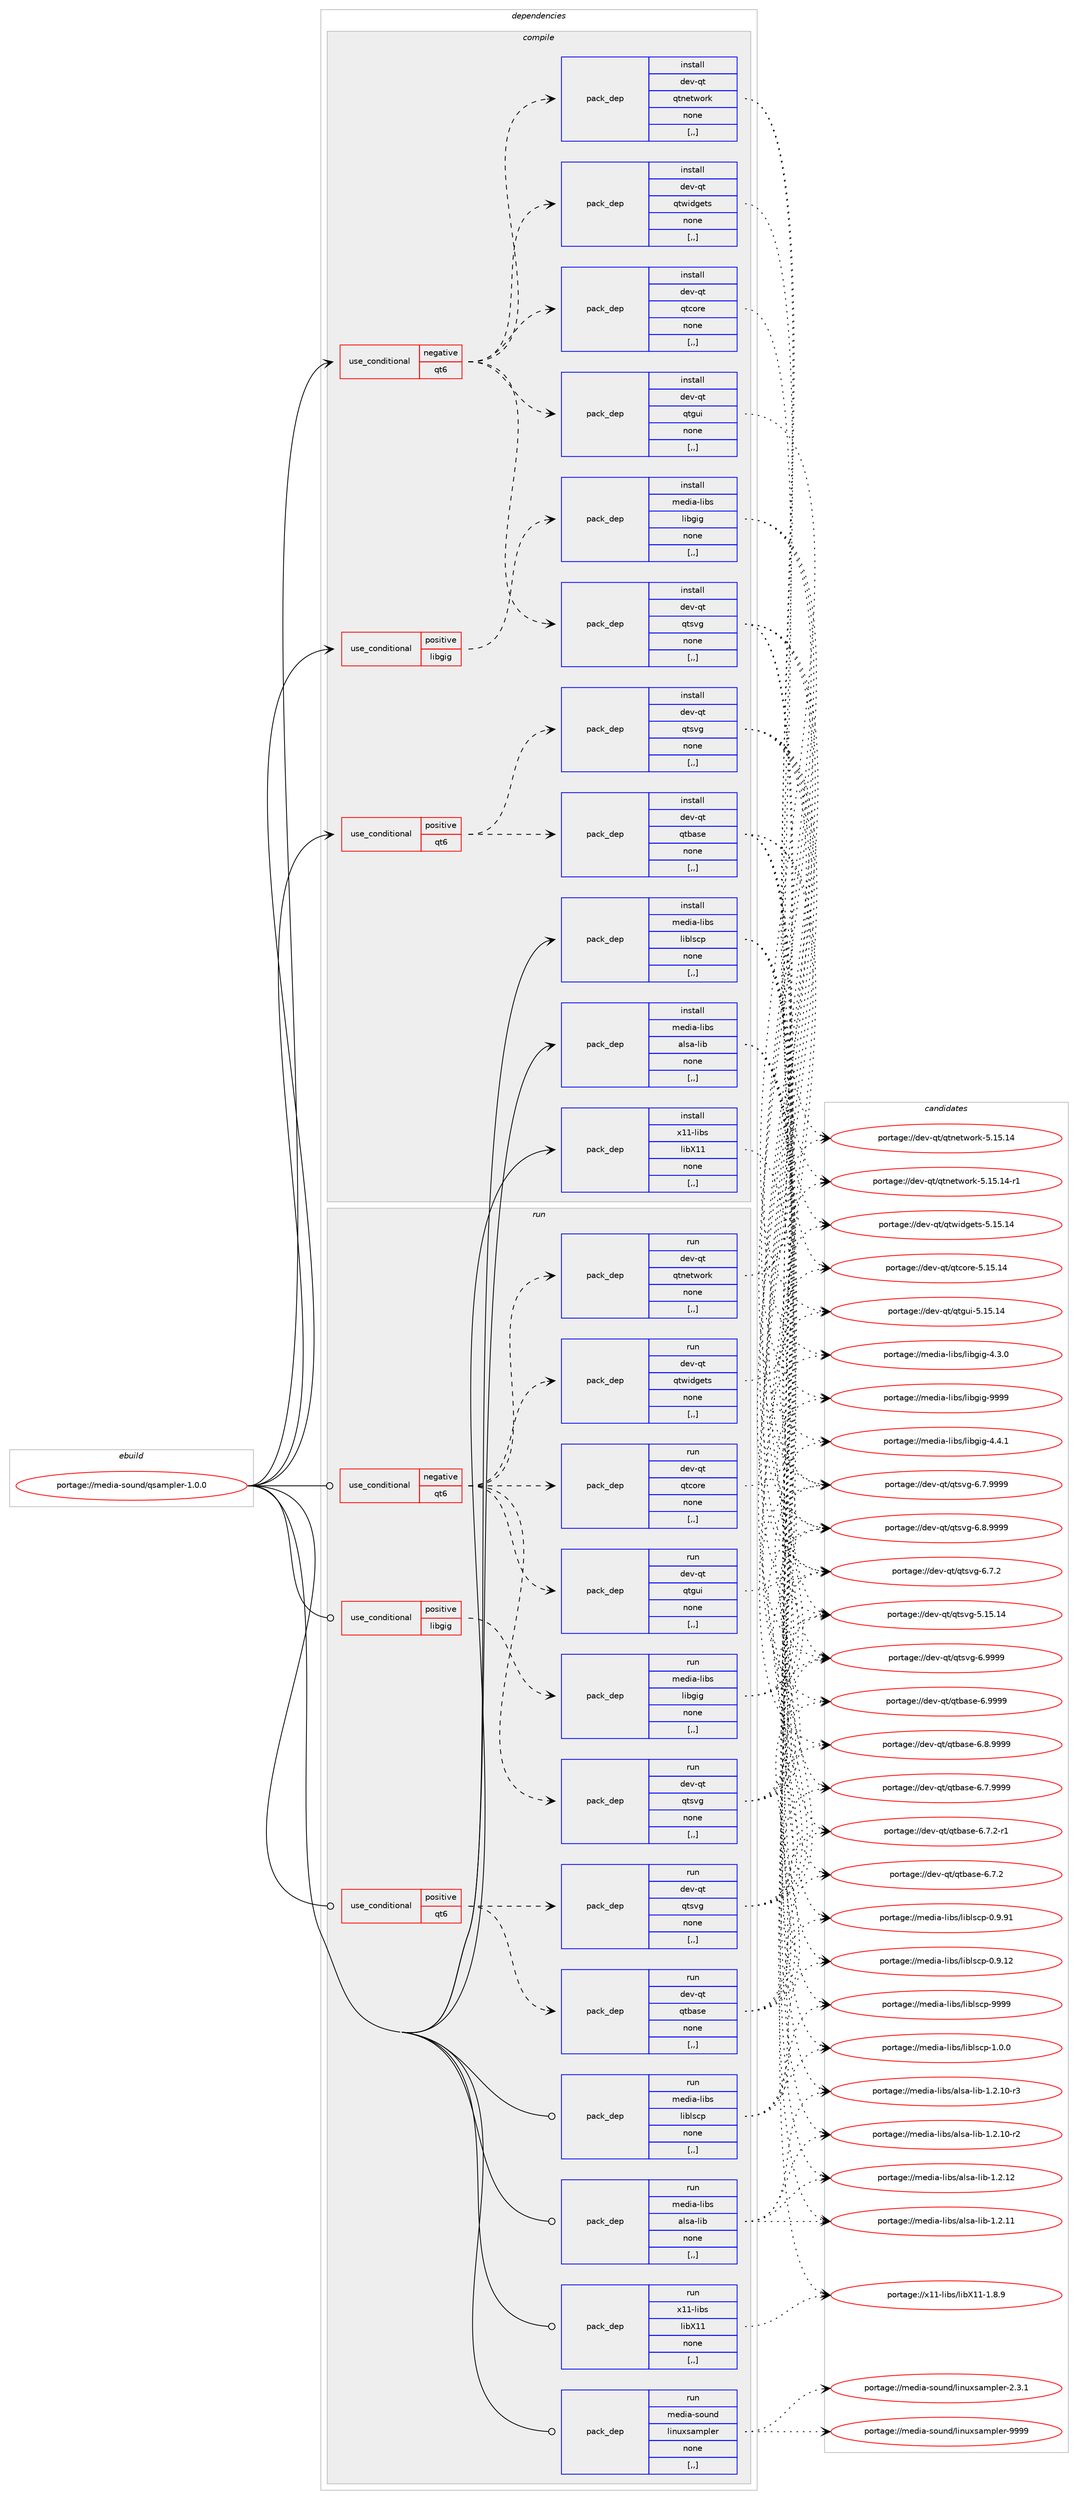 digraph prolog {

# *************
# Graph options
# *************

newrank=true;
concentrate=true;
compound=true;
graph [rankdir=LR,fontname=Helvetica,fontsize=10,ranksep=1.5];#, ranksep=2.5, nodesep=0.2];
edge  [arrowhead=vee];
node  [fontname=Helvetica,fontsize=10];

# **********
# The ebuild
# **********

subgraph cluster_leftcol {
color=gray;
label=<<i>ebuild</i>>;
id [label="portage://media-sound/qsampler-1.0.0", color=red, width=4, href="../media-sound/qsampler-1.0.0.svg"];
}

# ****************
# The dependencies
# ****************

subgraph cluster_midcol {
color=gray;
label=<<i>dependencies</i>>;
subgraph cluster_compile {
fillcolor="#eeeeee";
style=filled;
label=<<i>compile</i>>;
subgraph cond80856 {
dependency318911 [label=<<TABLE BORDER="0" CELLBORDER="1" CELLSPACING="0" CELLPADDING="4"><TR><TD ROWSPAN="3" CELLPADDING="10">use_conditional</TD></TR><TR><TD>negative</TD></TR><TR><TD>qt6</TD></TR></TABLE>>, shape=none, color=red];
subgraph pack235570 {
dependency318912 [label=<<TABLE BORDER="0" CELLBORDER="1" CELLSPACING="0" CELLPADDING="4" WIDTH="220"><TR><TD ROWSPAN="6" CELLPADDING="30">pack_dep</TD></TR><TR><TD WIDTH="110">install</TD></TR><TR><TD>dev-qt</TD></TR><TR><TD>qtcore</TD></TR><TR><TD>none</TD></TR><TR><TD>[,,]</TD></TR></TABLE>>, shape=none, color=blue];
}
dependency318911:e -> dependency318912:w [weight=20,style="dashed",arrowhead="vee"];
subgraph pack235571 {
dependency318913 [label=<<TABLE BORDER="0" CELLBORDER="1" CELLSPACING="0" CELLPADDING="4" WIDTH="220"><TR><TD ROWSPAN="6" CELLPADDING="30">pack_dep</TD></TR><TR><TD WIDTH="110">install</TD></TR><TR><TD>dev-qt</TD></TR><TR><TD>qtgui</TD></TR><TR><TD>none</TD></TR><TR><TD>[,,]</TD></TR></TABLE>>, shape=none, color=blue];
}
dependency318911:e -> dependency318913:w [weight=20,style="dashed",arrowhead="vee"];
subgraph pack235572 {
dependency318914 [label=<<TABLE BORDER="0" CELLBORDER="1" CELLSPACING="0" CELLPADDING="4" WIDTH="220"><TR><TD ROWSPAN="6" CELLPADDING="30">pack_dep</TD></TR><TR><TD WIDTH="110">install</TD></TR><TR><TD>dev-qt</TD></TR><TR><TD>qtnetwork</TD></TR><TR><TD>none</TD></TR><TR><TD>[,,]</TD></TR></TABLE>>, shape=none, color=blue];
}
dependency318911:e -> dependency318914:w [weight=20,style="dashed",arrowhead="vee"];
subgraph pack235573 {
dependency318915 [label=<<TABLE BORDER="0" CELLBORDER="1" CELLSPACING="0" CELLPADDING="4" WIDTH="220"><TR><TD ROWSPAN="6" CELLPADDING="30">pack_dep</TD></TR><TR><TD WIDTH="110">install</TD></TR><TR><TD>dev-qt</TD></TR><TR><TD>qtsvg</TD></TR><TR><TD>none</TD></TR><TR><TD>[,,]</TD></TR></TABLE>>, shape=none, color=blue];
}
dependency318911:e -> dependency318915:w [weight=20,style="dashed",arrowhead="vee"];
subgraph pack235574 {
dependency318916 [label=<<TABLE BORDER="0" CELLBORDER="1" CELLSPACING="0" CELLPADDING="4" WIDTH="220"><TR><TD ROWSPAN="6" CELLPADDING="30">pack_dep</TD></TR><TR><TD WIDTH="110">install</TD></TR><TR><TD>dev-qt</TD></TR><TR><TD>qtwidgets</TD></TR><TR><TD>none</TD></TR><TR><TD>[,,]</TD></TR></TABLE>>, shape=none, color=blue];
}
dependency318911:e -> dependency318916:w [weight=20,style="dashed",arrowhead="vee"];
}
id:e -> dependency318911:w [weight=20,style="solid",arrowhead="vee"];
subgraph cond80857 {
dependency318917 [label=<<TABLE BORDER="0" CELLBORDER="1" CELLSPACING="0" CELLPADDING="4"><TR><TD ROWSPAN="3" CELLPADDING="10">use_conditional</TD></TR><TR><TD>positive</TD></TR><TR><TD>libgig</TD></TR></TABLE>>, shape=none, color=red];
subgraph pack235575 {
dependency318918 [label=<<TABLE BORDER="0" CELLBORDER="1" CELLSPACING="0" CELLPADDING="4" WIDTH="220"><TR><TD ROWSPAN="6" CELLPADDING="30">pack_dep</TD></TR><TR><TD WIDTH="110">install</TD></TR><TR><TD>media-libs</TD></TR><TR><TD>libgig</TD></TR><TR><TD>none</TD></TR><TR><TD>[,,]</TD></TR></TABLE>>, shape=none, color=blue];
}
dependency318917:e -> dependency318918:w [weight=20,style="dashed",arrowhead="vee"];
}
id:e -> dependency318917:w [weight=20,style="solid",arrowhead="vee"];
subgraph cond80858 {
dependency318919 [label=<<TABLE BORDER="0" CELLBORDER="1" CELLSPACING="0" CELLPADDING="4"><TR><TD ROWSPAN="3" CELLPADDING="10">use_conditional</TD></TR><TR><TD>positive</TD></TR><TR><TD>qt6</TD></TR></TABLE>>, shape=none, color=red];
subgraph pack235576 {
dependency318920 [label=<<TABLE BORDER="0" CELLBORDER="1" CELLSPACING="0" CELLPADDING="4" WIDTH="220"><TR><TD ROWSPAN="6" CELLPADDING="30">pack_dep</TD></TR><TR><TD WIDTH="110">install</TD></TR><TR><TD>dev-qt</TD></TR><TR><TD>qtbase</TD></TR><TR><TD>none</TD></TR><TR><TD>[,,]</TD></TR></TABLE>>, shape=none, color=blue];
}
dependency318919:e -> dependency318920:w [weight=20,style="dashed",arrowhead="vee"];
subgraph pack235577 {
dependency318921 [label=<<TABLE BORDER="0" CELLBORDER="1" CELLSPACING="0" CELLPADDING="4" WIDTH="220"><TR><TD ROWSPAN="6" CELLPADDING="30">pack_dep</TD></TR><TR><TD WIDTH="110">install</TD></TR><TR><TD>dev-qt</TD></TR><TR><TD>qtsvg</TD></TR><TR><TD>none</TD></TR><TR><TD>[,,]</TD></TR></TABLE>>, shape=none, color=blue];
}
dependency318919:e -> dependency318921:w [weight=20,style="dashed",arrowhead="vee"];
}
id:e -> dependency318919:w [weight=20,style="solid",arrowhead="vee"];
subgraph pack235578 {
dependency318922 [label=<<TABLE BORDER="0" CELLBORDER="1" CELLSPACING="0" CELLPADDING="4" WIDTH="220"><TR><TD ROWSPAN="6" CELLPADDING="30">pack_dep</TD></TR><TR><TD WIDTH="110">install</TD></TR><TR><TD>media-libs</TD></TR><TR><TD>alsa-lib</TD></TR><TR><TD>none</TD></TR><TR><TD>[,,]</TD></TR></TABLE>>, shape=none, color=blue];
}
id:e -> dependency318922:w [weight=20,style="solid",arrowhead="vee"];
subgraph pack235579 {
dependency318923 [label=<<TABLE BORDER="0" CELLBORDER="1" CELLSPACING="0" CELLPADDING="4" WIDTH="220"><TR><TD ROWSPAN="6" CELLPADDING="30">pack_dep</TD></TR><TR><TD WIDTH="110">install</TD></TR><TR><TD>media-libs</TD></TR><TR><TD>liblscp</TD></TR><TR><TD>none</TD></TR><TR><TD>[,,]</TD></TR></TABLE>>, shape=none, color=blue];
}
id:e -> dependency318923:w [weight=20,style="solid",arrowhead="vee"];
subgraph pack235580 {
dependency318924 [label=<<TABLE BORDER="0" CELLBORDER="1" CELLSPACING="0" CELLPADDING="4" WIDTH="220"><TR><TD ROWSPAN="6" CELLPADDING="30">pack_dep</TD></TR><TR><TD WIDTH="110">install</TD></TR><TR><TD>x11-libs</TD></TR><TR><TD>libX11</TD></TR><TR><TD>none</TD></TR><TR><TD>[,,]</TD></TR></TABLE>>, shape=none, color=blue];
}
id:e -> dependency318924:w [weight=20,style="solid",arrowhead="vee"];
}
subgraph cluster_compileandrun {
fillcolor="#eeeeee";
style=filled;
label=<<i>compile and run</i>>;
}
subgraph cluster_run {
fillcolor="#eeeeee";
style=filled;
label=<<i>run</i>>;
subgraph cond80859 {
dependency318925 [label=<<TABLE BORDER="0" CELLBORDER="1" CELLSPACING="0" CELLPADDING="4"><TR><TD ROWSPAN="3" CELLPADDING="10">use_conditional</TD></TR><TR><TD>negative</TD></TR><TR><TD>qt6</TD></TR></TABLE>>, shape=none, color=red];
subgraph pack235581 {
dependency318926 [label=<<TABLE BORDER="0" CELLBORDER="1" CELLSPACING="0" CELLPADDING="4" WIDTH="220"><TR><TD ROWSPAN="6" CELLPADDING="30">pack_dep</TD></TR><TR><TD WIDTH="110">run</TD></TR><TR><TD>dev-qt</TD></TR><TR><TD>qtcore</TD></TR><TR><TD>none</TD></TR><TR><TD>[,,]</TD></TR></TABLE>>, shape=none, color=blue];
}
dependency318925:e -> dependency318926:w [weight=20,style="dashed",arrowhead="vee"];
subgraph pack235582 {
dependency318927 [label=<<TABLE BORDER="0" CELLBORDER="1" CELLSPACING="0" CELLPADDING="4" WIDTH="220"><TR><TD ROWSPAN="6" CELLPADDING="30">pack_dep</TD></TR><TR><TD WIDTH="110">run</TD></TR><TR><TD>dev-qt</TD></TR><TR><TD>qtgui</TD></TR><TR><TD>none</TD></TR><TR><TD>[,,]</TD></TR></TABLE>>, shape=none, color=blue];
}
dependency318925:e -> dependency318927:w [weight=20,style="dashed",arrowhead="vee"];
subgraph pack235583 {
dependency318928 [label=<<TABLE BORDER="0" CELLBORDER="1" CELLSPACING="0" CELLPADDING="4" WIDTH="220"><TR><TD ROWSPAN="6" CELLPADDING="30">pack_dep</TD></TR><TR><TD WIDTH="110">run</TD></TR><TR><TD>dev-qt</TD></TR><TR><TD>qtnetwork</TD></TR><TR><TD>none</TD></TR><TR><TD>[,,]</TD></TR></TABLE>>, shape=none, color=blue];
}
dependency318925:e -> dependency318928:w [weight=20,style="dashed",arrowhead="vee"];
subgraph pack235584 {
dependency318929 [label=<<TABLE BORDER="0" CELLBORDER="1" CELLSPACING="0" CELLPADDING="4" WIDTH="220"><TR><TD ROWSPAN="6" CELLPADDING="30">pack_dep</TD></TR><TR><TD WIDTH="110">run</TD></TR><TR><TD>dev-qt</TD></TR><TR><TD>qtsvg</TD></TR><TR><TD>none</TD></TR><TR><TD>[,,]</TD></TR></TABLE>>, shape=none, color=blue];
}
dependency318925:e -> dependency318929:w [weight=20,style="dashed",arrowhead="vee"];
subgraph pack235585 {
dependency318930 [label=<<TABLE BORDER="0" CELLBORDER="1" CELLSPACING="0" CELLPADDING="4" WIDTH="220"><TR><TD ROWSPAN="6" CELLPADDING="30">pack_dep</TD></TR><TR><TD WIDTH="110">run</TD></TR><TR><TD>dev-qt</TD></TR><TR><TD>qtwidgets</TD></TR><TR><TD>none</TD></TR><TR><TD>[,,]</TD></TR></TABLE>>, shape=none, color=blue];
}
dependency318925:e -> dependency318930:w [weight=20,style="dashed",arrowhead="vee"];
}
id:e -> dependency318925:w [weight=20,style="solid",arrowhead="odot"];
subgraph cond80860 {
dependency318931 [label=<<TABLE BORDER="0" CELLBORDER="1" CELLSPACING="0" CELLPADDING="4"><TR><TD ROWSPAN="3" CELLPADDING="10">use_conditional</TD></TR><TR><TD>positive</TD></TR><TR><TD>libgig</TD></TR></TABLE>>, shape=none, color=red];
subgraph pack235586 {
dependency318932 [label=<<TABLE BORDER="0" CELLBORDER="1" CELLSPACING="0" CELLPADDING="4" WIDTH="220"><TR><TD ROWSPAN="6" CELLPADDING="30">pack_dep</TD></TR><TR><TD WIDTH="110">run</TD></TR><TR><TD>media-libs</TD></TR><TR><TD>libgig</TD></TR><TR><TD>none</TD></TR><TR><TD>[,,]</TD></TR></TABLE>>, shape=none, color=blue];
}
dependency318931:e -> dependency318932:w [weight=20,style="dashed",arrowhead="vee"];
}
id:e -> dependency318931:w [weight=20,style="solid",arrowhead="odot"];
subgraph cond80861 {
dependency318933 [label=<<TABLE BORDER="0" CELLBORDER="1" CELLSPACING="0" CELLPADDING="4"><TR><TD ROWSPAN="3" CELLPADDING="10">use_conditional</TD></TR><TR><TD>positive</TD></TR><TR><TD>qt6</TD></TR></TABLE>>, shape=none, color=red];
subgraph pack235587 {
dependency318934 [label=<<TABLE BORDER="0" CELLBORDER="1" CELLSPACING="0" CELLPADDING="4" WIDTH="220"><TR><TD ROWSPAN="6" CELLPADDING="30">pack_dep</TD></TR><TR><TD WIDTH="110">run</TD></TR><TR><TD>dev-qt</TD></TR><TR><TD>qtbase</TD></TR><TR><TD>none</TD></TR><TR><TD>[,,]</TD></TR></TABLE>>, shape=none, color=blue];
}
dependency318933:e -> dependency318934:w [weight=20,style="dashed",arrowhead="vee"];
subgraph pack235588 {
dependency318935 [label=<<TABLE BORDER="0" CELLBORDER="1" CELLSPACING="0" CELLPADDING="4" WIDTH="220"><TR><TD ROWSPAN="6" CELLPADDING="30">pack_dep</TD></TR><TR><TD WIDTH="110">run</TD></TR><TR><TD>dev-qt</TD></TR><TR><TD>qtsvg</TD></TR><TR><TD>none</TD></TR><TR><TD>[,,]</TD></TR></TABLE>>, shape=none, color=blue];
}
dependency318933:e -> dependency318935:w [weight=20,style="dashed",arrowhead="vee"];
}
id:e -> dependency318933:w [weight=20,style="solid",arrowhead="odot"];
subgraph pack235589 {
dependency318936 [label=<<TABLE BORDER="0" CELLBORDER="1" CELLSPACING="0" CELLPADDING="4" WIDTH="220"><TR><TD ROWSPAN="6" CELLPADDING="30">pack_dep</TD></TR><TR><TD WIDTH="110">run</TD></TR><TR><TD>media-libs</TD></TR><TR><TD>alsa-lib</TD></TR><TR><TD>none</TD></TR><TR><TD>[,,]</TD></TR></TABLE>>, shape=none, color=blue];
}
id:e -> dependency318936:w [weight=20,style="solid",arrowhead="odot"];
subgraph pack235590 {
dependency318937 [label=<<TABLE BORDER="0" CELLBORDER="1" CELLSPACING="0" CELLPADDING="4" WIDTH="220"><TR><TD ROWSPAN="6" CELLPADDING="30">pack_dep</TD></TR><TR><TD WIDTH="110">run</TD></TR><TR><TD>media-libs</TD></TR><TR><TD>liblscp</TD></TR><TR><TD>none</TD></TR><TR><TD>[,,]</TD></TR></TABLE>>, shape=none, color=blue];
}
id:e -> dependency318937:w [weight=20,style="solid",arrowhead="odot"];
subgraph pack235591 {
dependency318938 [label=<<TABLE BORDER="0" CELLBORDER="1" CELLSPACING="0" CELLPADDING="4" WIDTH="220"><TR><TD ROWSPAN="6" CELLPADDING="30">pack_dep</TD></TR><TR><TD WIDTH="110">run</TD></TR><TR><TD>media-sound</TD></TR><TR><TD>linuxsampler</TD></TR><TR><TD>none</TD></TR><TR><TD>[,,]</TD></TR></TABLE>>, shape=none, color=blue];
}
id:e -> dependency318938:w [weight=20,style="solid",arrowhead="odot"];
subgraph pack235592 {
dependency318939 [label=<<TABLE BORDER="0" CELLBORDER="1" CELLSPACING="0" CELLPADDING="4" WIDTH="220"><TR><TD ROWSPAN="6" CELLPADDING="30">pack_dep</TD></TR><TR><TD WIDTH="110">run</TD></TR><TR><TD>x11-libs</TD></TR><TR><TD>libX11</TD></TR><TR><TD>none</TD></TR><TR><TD>[,,]</TD></TR></TABLE>>, shape=none, color=blue];
}
id:e -> dependency318939:w [weight=20,style="solid",arrowhead="odot"];
}
}

# **************
# The candidates
# **************

subgraph cluster_choices {
rank=same;
color=gray;
label=<<i>candidates</i>>;

subgraph choice235570 {
color=black;
nodesep=1;
choice1001011184511311647113116991111141014553464953464952 [label="portage://dev-qt/qtcore-5.15.14", color=red, width=4,href="../dev-qt/qtcore-5.15.14.svg"];
dependency318912:e -> choice1001011184511311647113116991111141014553464953464952:w [style=dotted,weight="100"];
}
subgraph choice235571 {
color=black;
nodesep=1;
choice10010111845113116471131161031171054553464953464952 [label="portage://dev-qt/qtgui-5.15.14", color=red, width=4,href="../dev-qt/qtgui-5.15.14.svg"];
dependency318913:e -> choice10010111845113116471131161031171054553464953464952:w [style=dotted,weight="100"];
}
subgraph choice235572 {
color=black;
nodesep=1;
choice100101118451131164711311611010111611911111410745534649534649524511449 [label="portage://dev-qt/qtnetwork-5.15.14-r1", color=red, width=4,href="../dev-qt/qtnetwork-5.15.14-r1.svg"];
choice10010111845113116471131161101011161191111141074553464953464952 [label="portage://dev-qt/qtnetwork-5.15.14", color=red, width=4,href="../dev-qt/qtnetwork-5.15.14.svg"];
dependency318914:e -> choice100101118451131164711311611010111611911111410745534649534649524511449:w [style=dotted,weight="100"];
dependency318914:e -> choice10010111845113116471131161101011161191111141074553464953464952:w [style=dotted,weight="100"];
}
subgraph choice235573 {
color=black;
nodesep=1;
choice100101118451131164711311611511810345544657575757 [label="portage://dev-qt/qtsvg-6.9999", color=red, width=4,href="../dev-qt/qtsvg-6.9999.svg"];
choice1001011184511311647113116115118103455446564657575757 [label="portage://dev-qt/qtsvg-6.8.9999", color=red, width=4,href="../dev-qt/qtsvg-6.8.9999.svg"];
choice1001011184511311647113116115118103455446554657575757 [label="portage://dev-qt/qtsvg-6.7.9999", color=red, width=4,href="../dev-qt/qtsvg-6.7.9999.svg"];
choice1001011184511311647113116115118103455446554650 [label="portage://dev-qt/qtsvg-6.7.2", color=red, width=4,href="../dev-qt/qtsvg-6.7.2.svg"];
choice10010111845113116471131161151181034553464953464952 [label="portage://dev-qt/qtsvg-5.15.14", color=red, width=4,href="../dev-qt/qtsvg-5.15.14.svg"];
dependency318915:e -> choice100101118451131164711311611511810345544657575757:w [style=dotted,weight="100"];
dependency318915:e -> choice1001011184511311647113116115118103455446564657575757:w [style=dotted,weight="100"];
dependency318915:e -> choice1001011184511311647113116115118103455446554657575757:w [style=dotted,weight="100"];
dependency318915:e -> choice1001011184511311647113116115118103455446554650:w [style=dotted,weight="100"];
dependency318915:e -> choice10010111845113116471131161151181034553464953464952:w [style=dotted,weight="100"];
}
subgraph choice235574 {
color=black;
nodesep=1;
choice10010111845113116471131161191051001031011161154553464953464952 [label="portage://dev-qt/qtwidgets-5.15.14", color=red, width=4,href="../dev-qt/qtwidgets-5.15.14.svg"];
dependency318916:e -> choice10010111845113116471131161191051001031011161154553464953464952:w [style=dotted,weight="100"];
}
subgraph choice235575 {
color=black;
nodesep=1;
choice10910110010597451081059811547108105981031051034557575757 [label="portage://media-libs/libgig-9999", color=red, width=4,href="../media-libs/libgig-9999.svg"];
choice1091011001059745108105981154710810598103105103455246524649 [label="portage://media-libs/libgig-4.4.1", color=red, width=4,href="../media-libs/libgig-4.4.1.svg"];
choice1091011001059745108105981154710810598103105103455246514648 [label="portage://media-libs/libgig-4.3.0", color=red, width=4,href="../media-libs/libgig-4.3.0.svg"];
dependency318918:e -> choice10910110010597451081059811547108105981031051034557575757:w [style=dotted,weight="100"];
dependency318918:e -> choice1091011001059745108105981154710810598103105103455246524649:w [style=dotted,weight="100"];
dependency318918:e -> choice1091011001059745108105981154710810598103105103455246514648:w [style=dotted,weight="100"];
}
subgraph choice235576 {
color=black;
nodesep=1;
choice1001011184511311647113116989711510145544657575757 [label="portage://dev-qt/qtbase-6.9999", color=red, width=4,href="../dev-qt/qtbase-6.9999.svg"];
choice10010111845113116471131169897115101455446564657575757 [label="portage://dev-qt/qtbase-6.8.9999", color=red, width=4,href="../dev-qt/qtbase-6.8.9999.svg"];
choice10010111845113116471131169897115101455446554657575757 [label="portage://dev-qt/qtbase-6.7.9999", color=red, width=4,href="../dev-qt/qtbase-6.7.9999.svg"];
choice100101118451131164711311698971151014554465546504511449 [label="portage://dev-qt/qtbase-6.7.2-r1", color=red, width=4,href="../dev-qt/qtbase-6.7.2-r1.svg"];
choice10010111845113116471131169897115101455446554650 [label="portage://dev-qt/qtbase-6.7.2", color=red, width=4,href="../dev-qt/qtbase-6.7.2.svg"];
dependency318920:e -> choice1001011184511311647113116989711510145544657575757:w [style=dotted,weight="100"];
dependency318920:e -> choice10010111845113116471131169897115101455446564657575757:w [style=dotted,weight="100"];
dependency318920:e -> choice10010111845113116471131169897115101455446554657575757:w [style=dotted,weight="100"];
dependency318920:e -> choice100101118451131164711311698971151014554465546504511449:w [style=dotted,weight="100"];
dependency318920:e -> choice10010111845113116471131169897115101455446554650:w [style=dotted,weight="100"];
}
subgraph choice235577 {
color=black;
nodesep=1;
choice100101118451131164711311611511810345544657575757 [label="portage://dev-qt/qtsvg-6.9999", color=red, width=4,href="../dev-qt/qtsvg-6.9999.svg"];
choice1001011184511311647113116115118103455446564657575757 [label="portage://dev-qt/qtsvg-6.8.9999", color=red, width=4,href="../dev-qt/qtsvg-6.8.9999.svg"];
choice1001011184511311647113116115118103455446554657575757 [label="portage://dev-qt/qtsvg-6.7.9999", color=red, width=4,href="../dev-qt/qtsvg-6.7.9999.svg"];
choice1001011184511311647113116115118103455446554650 [label="portage://dev-qt/qtsvg-6.7.2", color=red, width=4,href="../dev-qt/qtsvg-6.7.2.svg"];
choice10010111845113116471131161151181034553464953464952 [label="portage://dev-qt/qtsvg-5.15.14", color=red, width=4,href="../dev-qt/qtsvg-5.15.14.svg"];
dependency318921:e -> choice100101118451131164711311611511810345544657575757:w [style=dotted,weight="100"];
dependency318921:e -> choice1001011184511311647113116115118103455446564657575757:w [style=dotted,weight="100"];
dependency318921:e -> choice1001011184511311647113116115118103455446554657575757:w [style=dotted,weight="100"];
dependency318921:e -> choice1001011184511311647113116115118103455446554650:w [style=dotted,weight="100"];
dependency318921:e -> choice10010111845113116471131161151181034553464953464952:w [style=dotted,weight="100"];
}
subgraph choice235578 {
color=black;
nodesep=1;
choice109101100105974510810598115479710811597451081059845494650464950 [label="portage://media-libs/alsa-lib-1.2.12", color=red, width=4,href="../media-libs/alsa-lib-1.2.12.svg"];
choice109101100105974510810598115479710811597451081059845494650464949 [label="portage://media-libs/alsa-lib-1.2.11", color=red, width=4,href="../media-libs/alsa-lib-1.2.11.svg"];
choice1091011001059745108105981154797108115974510810598454946504649484511451 [label="portage://media-libs/alsa-lib-1.2.10-r3", color=red, width=4,href="../media-libs/alsa-lib-1.2.10-r3.svg"];
choice1091011001059745108105981154797108115974510810598454946504649484511450 [label="portage://media-libs/alsa-lib-1.2.10-r2", color=red, width=4,href="../media-libs/alsa-lib-1.2.10-r2.svg"];
dependency318922:e -> choice109101100105974510810598115479710811597451081059845494650464950:w [style=dotted,weight="100"];
dependency318922:e -> choice109101100105974510810598115479710811597451081059845494650464949:w [style=dotted,weight="100"];
dependency318922:e -> choice1091011001059745108105981154797108115974510810598454946504649484511451:w [style=dotted,weight="100"];
dependency318922:e -> choice1091011001059745108105981154797108115974510810598454946504649484511450:w [style=dotted,weight="100"];
}
subgraph choice235579 {
color=black;
nodesep=1;
choice1091011001059745108105981154710810598108115991124557575757 [label="portage://media-libs/liblscp-9999", color=red, width=4,href="../media-libs/liblscp-9999.svg"];
choice109101100105974510810598115471081059810811599112454946484648 [label="portage://media-libs/liblscp-1.0.0", color=red, width=4,href="../media-libs/liblscp-1.0.0.svg"];
choice10910110010597451081059811547108105981081159911245484657465749 [label="portage://media-libs/liblscp-0.9.91", color=red, width=4,href="../media-libs/liblscp-0.9.91.svg"];
choice10910110010597451081059811547108105981081159911245484657464950 [label="portage://media-libs/liblscp-0.9.12", color=red, width=4,href="../media-libs/liblscp-0.9.12.svg"];
dependency318923:e -> choice1091011001059745108105981154710810598108115991124557575757:w [style=dotted,weight="100"];
dependency318923:e -> choice109101100105974510810598115471081059810811599112454946484648:w [style=dotted,weight="100"];
dependency318923:e -> choice10910110010597451081059811547108105981081159911245484657465749:w [style=dotted,weight="100"];
dependency318923:e -> choice10910110010597451081059811547108105981081159911245484657464950:w [style=dotted,weight="100"];
}
subgraph choice235580 {
color=black;
nodesep=1;
choice120494945108105981154710810598884949454946564657 [label="portage://x11-libs/libX11-1.8.9", color=red, width=4,href="../x11-libs/libX11-1.8.9.svg"];
dependency318924:e -> choice120494945108105981154710810598884949454946564657:w [style=dotted,weight="100"];
}
subgraph choice235581 {
color=black;
nodesep=1;
choice1001011184511311647113116991111141014553464953464952 [label="portage://dev-qt/qtcore-5.15.14", color=red, width=4,href="../dev-qt/qtcore-5.15.14.svg"];
dependency318926:e -> choice1001011184511311647113116991111141014553464953464952:w [style=dotted,weight="100"];
}
subgraph choice235582 {
color=black;
nodesep=1;
choice10010111845113116471131161031171054553464953464952 [label="portage://dev-qt/qtgui-5.15.14", color=red, width=4,href="../dev-qt/qtgui-5.15.14.svg"];
dependency318927:e -> choice10010111845113116471131161031171054553464953464952:w [style=dotted,weight="100"];
}
subgraph choice235583 {
color=black;
nodesep=1;
choice100101118451131164711311611010111611911111410745534649534649524511449 [label="portage://dev-qt/qtnetwork-5.15.14-r1", color=red, width=4,href="../dev-qt/qtnetwork-5.15.14-r1.svg"];
choice10010111845113116471131161101011161191111141074553464953464952 [label="portage://dev-qt/qtnetwork-5.15.14", color=red, width=4,href="../dev-qt/qtnetwork-5.15.14.svg"];
dependency318928:e -> choice100101118451131164711311611010111611911111410745534649534649524511449:w [style=dotted,weight="100"];
dependency318928:e -> choice10010111845113116471131161101011161191111141074553464953464952:w [style=dotted,weight="100"];
}
subgraph choice235584 {
color=black;
nodesep=1;
choice100101118451131164711311611511810345544657575757 [label="portage://dev-qt/qtsvg-6.9999", color=red, width=4,href="../dev-qt/qtsvg-6.9999.svg"];
choice1001011184511311647113116115118103455446564657575757 [label="portage://dev-qt/qtsvg-6.8.9999", color=red, width=4,href="../dev-qt/qtsvg-6.8.9999.svg"];
choice1001011184511311647113116115118103455446554657575757 [label="portage://dev-qt/qtsvg-6.7.9999", color=red, width=4,href="../dev-qt/qtsvg-6.7.9999.svg"];
choice1001011184511311647113116115118103455446554650 [label="portage://dev-qt/qtsvg-6.7.2", color=red, width=4,href="../dev-qt/qtsvg-6.7.2.svg"];
choice10010111845113116471131161151181034553464953464952 [label="portage://dev-qt/qtsvg-5.15.14", color=red, width=4,href="../dev-qt/qtsvg-5.15.14.svg"];
dependency318929:e -> choice100101118451131164711311611511810345544657575757:w [style=dotted,weight="100"];
dependency318929:e -> choice1001011184511311647113116115118103455446564657575757:w [style=dotted,weight="100"];
dependency318929:e -> choice1001011184511311647113116115118103455446554657575757:w [style=dotted,weight="100"];
dependency318929:e -> choice1001011184511311647113116115118103455446554650:w [style=dotted,weight="100"];
dependency318929:e -> choice10010111845113116471131161151181034553464953464952:w [style=dotted,weight="100"];
}
subgraph choice235585 {
color=black;
nodesep=1;
choice10010111845113116471131161191051001031011161154553464953464952 [label="portage://dev-qt/qtwidgets-5.15.14", color=red, width=4,href="../dev-qt/qtwidgets-5.15.14.svg"];
dependency318930:e -> choice10010111845113116471131161191051001031011161154553464953464952:w [style=dotted,weight="100"];
}
subgraph choice235586 {
color=black;
nodesep=1;
choice10910110010597451081059811547108105981031051034557575757 [label="portage://media-libs/libgig-9999", color=red, width=4,href="../media-libs/libgig-9999.svg"];
choice1091011001059745108105981154710810598103105103455246524649 [label="portage://media-libs/libgig-4.4.1", color=red, width=4,href="../media-libs/libgig-4.4.1.svg"];
choice1091011001059745108105981154710810598103105103455246514648 [label="portage://media-libs/libgig-4.3.0", color=red, width=4,href="../media-libs/libgig-4.3.0.svg"];
dependency318932:e -> choice10910110010597451081059811547108105981031051034557575757:w [style=dotted,weight="100"];
dependency318932:e -> choice1091011001059745108105981154710810598103105103455246524649:w [style=dotted,weight="100"];
dependency318932:e -> choice1091011001059745108105981154710810598103105103455246514648:w [style=dotted,weight="100"];
}
subgraph choice235587 {
color=black;
nodesep=1;
choice1001011184511311647113116989711510145544657575757 [label="portage://dev-qt/qtbase-6.9999", color=red, width=4,href="../dev-qt/qtbase-6.9999.svg"];
choice10010111845113116471131169897115101455446564657575757 [label="portage://dev-qt/qtbase-6.8.9999", color=red, width=4,href="../dev-qt/qtbase-6.8.9999.svg"];
choice10010111845113116471131169897115101455446554657575757 [label="portage://dev-qt/qtbase-6.7.9999", color=red, width=4,href="../dev-qt/qtbase-6.7.9999.svg"];
choice100101118451131164711311698971151014554465546504511449 [label="portage://dev-qt/qtbase-6.7.2-r1", color=red, width=4,href="../dev-qt/qtbase-6.7.2-r1.svg"];
choice10010111845113116471131169897115101455446554650 [label="portage://dev-qt/qtbase-6.7.2", color=red, width=4,href="../dev-qt/qtbase-6.7.2.svg"];
dependency318934:e -> choice1001011184511311647113116989711510145544657575757:w [style=dotted,weight="100"];
dependency318934:e -> choice10010111845113116471131169897115101455446564657575757:w [style=dotted,weight="100"];
dependency318934:e -> choice10010111845113116471131169897115101455446554657575757:w [style=dotted,weight="100"];
dependency318934:e -> choice100101118451131164711311698971151014554465546504511449:w [style=dotted,weight="100"];
dependency318934:e -> choice10010111845113116471131169897115101455446554650:w [style=dotted,weight="100"];
}
subgraph choice235588 {
color=black;
nodesep=1;
choice100101118451131164711311611511810345544657575757 [label="portage://dev-qt/qtsvg-6.9999", color=red, width=4,href="../dev-qt/qtsvg-6.9999.svg"];
choice1001011184511311647113116115118103455446564657575757 [label="portage://dev-qt/qtsvg-6.8.9999", color=red, width=4,href="../dev-qt/qtsvg-6.8.9999.svg"];
choice1001011184511311647113116115118103455446554657575757 [label="portage://dev-qt/qtsvg-6.7.9999", color=red, width=4,href="../dev-qt/qtsvg-6.7.9999.svg"];
choice1001011184511311647113116115118103455446554650 [label="portage://dev-qt/qtsvg-6.7.2", color=red, width=4,href="../dev-qt/qtsvg-6.7.2.svg"];
choice10010111845113116471131161151181034553464953464952 [label="portage://dev-qt/qtsvg-5.15.14", color=red, width=4,href="../dev-qt/qtsvg-5.15.14.svg"];
dependency318935:e -> choice100101118451131164711311611511810345544657575757:w [style=dotted,weight="100"];
dependency318935:e -> choice1001011184511311647113116115118103455446564657575757:w [style=dotted,weight="100"];
dependency318935:e -> choice1001011184511311647113116115118103455446554657575757:w [style=dotted,weight="100"];
dependency318935:e -> choice1001011184511311647113116115118103455446554650:w [style=dotted,weight="100"];
dependency318935:e -> choice10010111845113116471131161151181034553464953464952:w [style=dotted,weight="100"];
}
subgraph choice235589 {
color=black;
nodesep=1;
choice109101100105974510810598115479710811597451081059845494650464950 [label="portage://media-libs/alsa-lib-1.2.12", color=red, width=4,href="../media-libs/alsa-lib-1.2.12.svg"];
choice109101100105974510810598115479710811597451081059845494650464949 [label="portage://media-libs/alsa-lib-1.2.11", color=red, width=4,href="../media-libs/alsa-lib-1.2.11.svg"];
choice1091011001059745108105981154797108115974510810598454946504649484511451 [label="portage://media-libs/alsa-lib-1.2.10-r3", color=red, width=4,href="../media-libs/alsa-lib-1.2.10-r3.svg"];
choice1091011001059745108105981154797108115974510810598454946504649484511450 [label="portage://media-libs/alsa-lib-1.2.10-r2", color=red, width=4,href="../media-libs/alsa-lib-1.2.10-r2.svg"];
dependency318936:e -> choice109101100105974510810598115479710811597451081059845494650464950:w [style=dotted,weight="100"];
dependency318936:e -> choice109101100105974510810598115479710811597451081059845494650464949:w [style=dotted,weight="100"];
dependency318936:e -> choice1091011001059745108105981154797108115974510810598454946504649484511451:w [style=dotted,weight="100"];
dependency318936:e -> choice1091011001059745108105981154797108115974510810598454946504649484511450:w [style=dotted,weight="100"];
}
subgraph choice235590 {
color=black;
nodesep=1;
choice1091011001059745108105981154710810598108115991124557575757 [label="portage://media-libs/liblscp-9999", color=red, width=4,href="../media-libs/liblscp-9999.svg"];
choice109101100105974510810598115471081059810811599112454946484648 [label="portage://media-libs/liblscp-1.0.0", color=red, width=4,href="../media-libs/liblscp-1.0.0.svg"];
choice10910110010597451081059811547108105981081159911245484657465749 [label="portage://media-libs/liblscp-0.9.91", color=red, width=4,href="../media-libs/liblscp-0.9.91.svg"];
choice10910110010597451081059811547108105981081159911245484657464950 [label="portage://media-libs/liblscp-0.9.12", color=red, width=4,href="../media-libs/liblscp-0.9.12.svg"];
dependency318937:e -> choice1091011001059745108105981154710810598108115991124557575757:w [style=dotted,weight="100"];
dependency318937:e -> choice109101100105974510810598115471081059810811599112454946484648:w [style=dotted,weight="100"];
dependency318937:e -> choice10910110010597451081059811547108105981081159911245484657465749:w [style=dotted,weight="100"];
dependency318937:e -> choice10910110010597451081059811547108105981081159911245484657464950:w [style=dotted,weight="100"];
}
subgraph choice235591 {
color=black;
nodesep=1;
choice109101100105974511511111711010047108105110117120115971091121081011144557575757 [label="portage://media-sound/linuxsampler-9999", color=red, width=4,href="../media-sound/linuxsampler-9999.svg"];
choice10910110010597451151111171101004710810511011712011597109112108101114455046514649 [label="portage://media-sound/linuxsampler-2.3.1", color=red, width=4,href="../media-sound/linuxsampler-2.3.1.svg"];
dependency318938:e -> choice109101100105974511511111711010047108105110117120115971091121081011144557575757:w [style=dotted,weight="100"];
dependency318938:e -> choice10910110010597451151111171101004710810511011712011597109112108101114455046514649:w [style=dotted,weight="100"];
}
subgraph choice235592 {
color=black;
nodesep=1;
choice120494945108105981154710810598884949454946564657 [label="portage://x11-libs/libX11-1.8.9", color=red, width=4,href="../x11-libs/libX11-1.8.9.svg"];
dependency318939:e -> choice120494945108105981154710810598884949454946564657:w [style=dotted,weight="100"];
}
}

}
